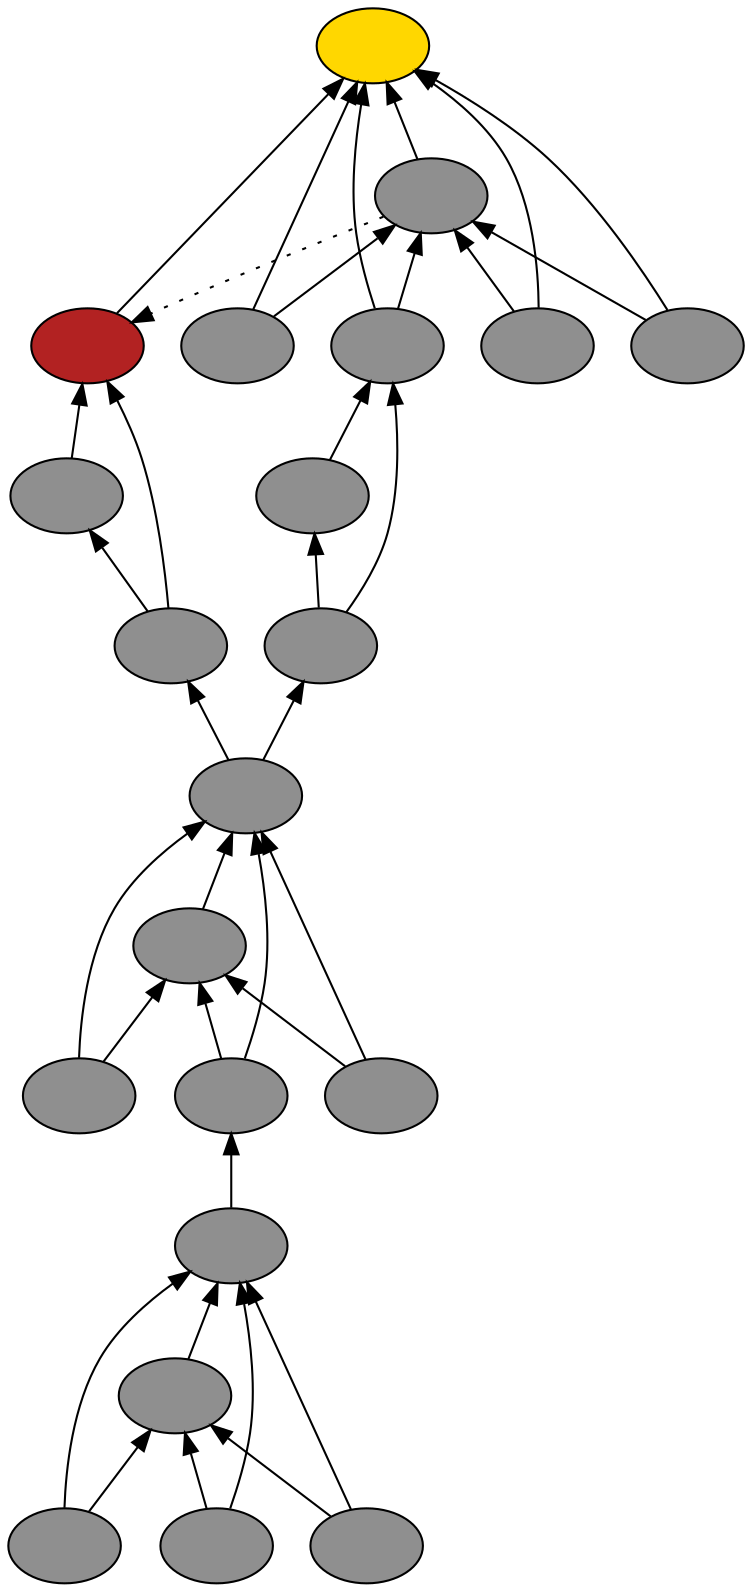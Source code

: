 digraph {
rankdir=BT
fontsize=24
subgraph clster1 {
subgraph clster2 {
"60087712"["fillcolor"="grey56" "fontsize"="24" "label"="" "shape"="ellipse" "style"="filled" ]
"59988448"["fillcolor"="grey56" "fontsize"="24" "label"="" "shape"="ellipse" "style"="filled" ]
"60248784"["fillcolor"="grey56" "fontsize"="24" "label"="" "shape"="ellipse" "style"="filled" ]
"58095216"["fillcolor"="grey56" "fontsize"="24" "label"="" "shape"="ellipse" "style"="filled" ]
"58704304"["fillcolor"="grey56" "fontsize"="24" "label"="" "shape"="ellipse" "style"="filled" ]
}

subgraph clster3 {
"58951360"["fillcolor"="grey56" "fontsize"="24" "label"="" "shape"="ellipse" "style"="filled" ]
"58006144"["fillcolor"="grey56" "fontsize"="24" "label"="" "shape"="ellipse" "style"="filled" ]
"58989104"["fillcolor"="grey56" "fontsize"="24" "label"="" "shape"="ellipse" "style"="filled" ]
"59405008"["fillcolor"="grey56" "fontsize"="24" "label"="" "shape"="ellipse" "style"="filled" ]
"59439952"["fillcolor"="grey56" "fontsize"="24" "label"="" "shape"="ellipse" "style"="filled" ]
}

subgraph clster4 {
"57976912"["fillcolor"="gold" "fontsize"="24" "label"="" "shape"="ellipse" "style"="filled" ]
"59664768"["fillcolor"="grey56" "fontsize"="24" "label"="" "shape"="ellipse" "style"="filled" ]
"51699168"["fillcolor"="grey56" "fontsize"="24" "label"="" "shape"="ellipse" "style"="filled" ]
"58403376"["fillcolor"="grey56" "fontsize"="24" "label"="" "shape"="ellipse" "style"="filled" ]
"58136352"["fillcolor"="grey56" "fontsize"="24" "label"="" "shape"="ellipse" "style"="filled" ]
"58206896"["fillcolor"="grey56" "fontsize"="24" "label"="" "shape"="ellipse" "style"="filled" ]
"58090240"["fillcolor"="grey56" "fontsize"="24" "label"="" "shape"="ellipse" "style"="filled" ]
"58150192"["fillcolor"="grey56" "fontsize"="24" "label"="" "shape"="ellipse" "style"="filled" ]
}

}

subgraph clster5 {
"60439872"["fillcolor"="firebrick" "fontsize"="24" "label"="" "shape"="ellipse" "style"="filled" ]
"60419392"["fillcolor"="grey56" "fontsize"="24" "label"="" "shape"="ellipse" "style"="filled" ]
"60446592"["fillcolor"="grey56" "fontsize"="24" "label"="" "shape"="ellipse" "style"="filled" ]
}

"51699168" -> "57976912"["arrowhead"="normal" "color"="black" "constraint"="true" "style"="solid" ]
"51699168" -> "59664768"["arrowhead"="normal" "color"="black" "constraint"="true" "style"="solid" ]
"58403376" -> "57976912"["arrowhead"="normal" "color"="black" "constraint"="true" "style"="solid" ]
"58403376" -> "59664768"["arrowhead"="normal" "color"="black" "constraint"="true" "style"="solid" ]
"58206896" -> "58403376"["arrowhead"="normal" "color"="black" "constraint"="true" "style"="solid" ]
"58206896" -> "58136352"["arrowhead"="normal" "color"="black" "constraint"="true" "style"="solid" ]
"58951360" -> "58206896"["arrowhead"="normal" "color"="black" "constraint"="true" "style"="solid" ]
"58136352" -> "58403376"["arrowhead"="normal" "color"="black" "constraint"="true" "style"="solid" ]
"58090240" -> "57976912"["arrowhead"="normal" "color"="black" "constraint"="true" "style"="solid" ]
"58090240" -> "59664768"["arrowhead"="normal" "color"="black" "constraint"="true" "style"="solid" ]
"58150192" -> "57976912"["arrowhead"="normal" "color"="black" "constraint"="true" "style"="solid" ]
"58150192" -> "59664768"["arrowhead"="normal" "color"="black" "constraint"="true" "style"="solid" ]
"59664768" -> "57976912"["arrowhead"="normal" "color"="black" "constraint"="true" "style"="solid" ]
"60439872" -> "57976912"["arrowhead"="normal" "color"="black" "constraint"="true" "style"="solid" ]
"59664768" -> "60439872"["arrowhead"="normal" "color"="black" "constraint"="false" "style"="dotted" ]
"58989104" -> "58951360"["arrowhead"="normal" "color"="black" "constraint"="true" "style"="solid" ]
"58989104" -> "58006144"["arrowhead"="normal" "color"="black" "constraint"="true" "style"="solid" ]
"59405008" -> "58951360"["arrowhead"="normal" "color"="black" "constraint"="true" "style"="solid" ]
"59405008" -> "58006144"["arrowhead"="normal" "color"="black" "constraint"="true" "style"="solid" ]
"60087712" -> "59405008"["arrowhead"="normal" "color"="black" "constraint"="true" "style"="solid" ]
"59439952" -> "58951360"["arrowhead"="normal" "color"="black" "constraint"="true" "style"="solid" ]
"59439952" -> "58006144"["arrowhead"="normal" "color"="black" "constraint"="true" "style"="solid" ]
"58006144" -> "58951360"["arrowhead"="normal" "color"="black" "constraint"="true" "style"="solid" ]
"60248784" -> "60087712"["arrowhead"="normal" "color"="black" "constraint"="true" "style"="solid" ]
"60248784" -> "59988448"["arrowhead"="normal" "color"="black" "constraint"="true" "style"="solid" ]
"58095216" -> "60087712"["arrowhead"="normal" "color"="black" "constraint"="true" "style"="solid" ]
"58095216" -> "59988448"["arrowhead"="normal" "color"="black" "constraint"="true" "style"="solid" ]
"58704304" -> "60087712"["arrowhead"="normal" "color"="black" "constraint"="true" "style"="solid" ]
"58704304" -> "59988448"["arrowhead"="normal" "color"="black" "constraint"="true" "style"="solid" ]
"59988448" -> "60087712"["arrowhead"="normal" "color"="black" "constraint"="true" "style"="solid" ]
"60446592" -> "60439872"["arrowhead"="normal" "color"="black" "constraint"="true" "style"="solid" ]
"60446592" -> "60419392"["arrowhead"="normal" "color"="black" "constraint"="true" "style"="solid" ]
"58951360" -> "60446592"["arrowhead"="normal" "color"="black" "constraint"="true" "style"="solid" ]
"60419392" -> "60439872"["arrowhead"="normal" "color"="black" "constraint"="true" "style"="solid" ]

}
